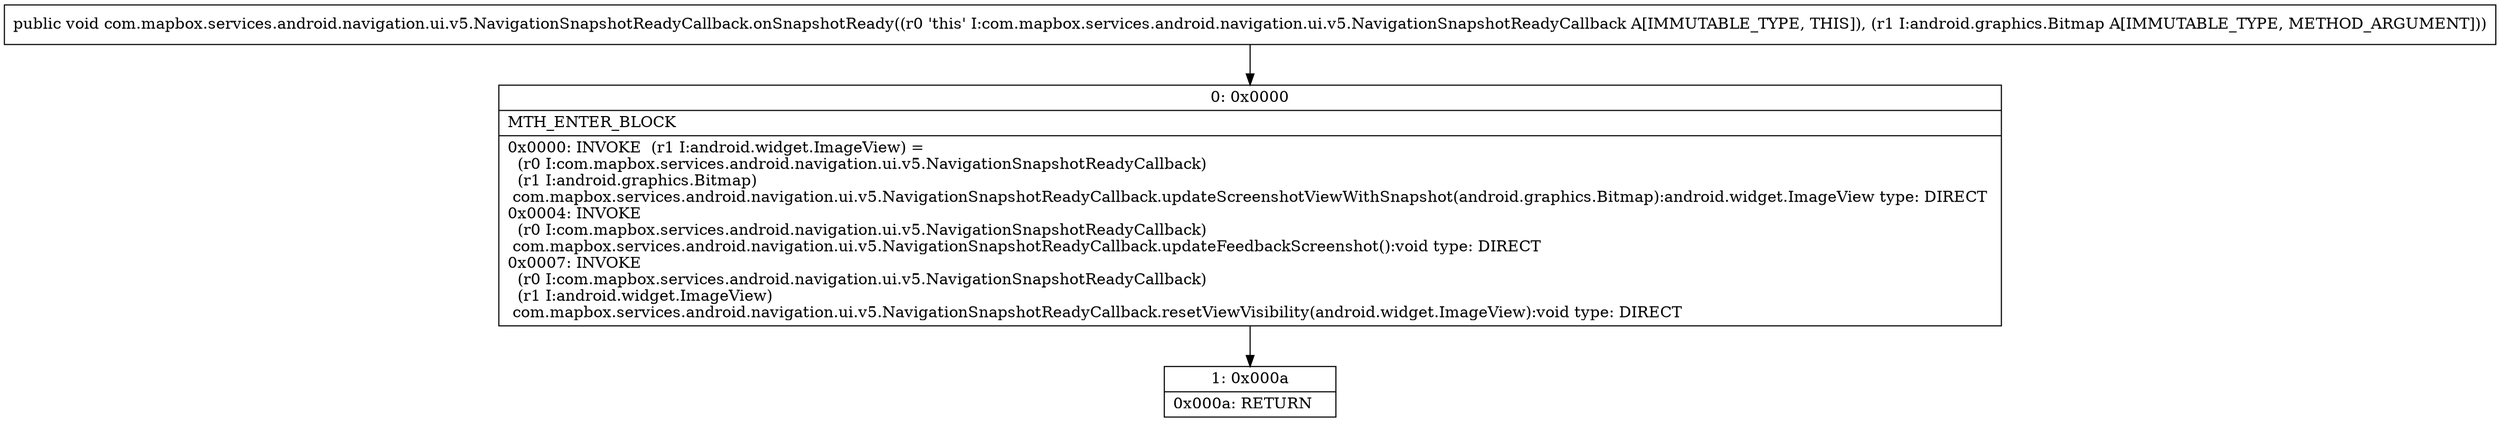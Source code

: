 digraph "CFG forcom.mapbox.services.android.navigation.ui.v5.NavigationSnapshotReadyCallback.onSnapshotReady(Landroid\/graphics\/Bitmap;)V" {
Node_0 [shape=record,label="{0\:\ 0x0000|MTH_ENTER_BLOCK\l|0x0000: INVOKE  (r1 I:android.widget.ImageView) = \l  (r0 I:com.mapbox.services.android.navigation.ui.v5.NavigationSnapshotReadyCallback)\l  (r1 I:android.graphics.Bitmap)\l com.mapbox.services.android.navigation.ui.v5.NavigationSnapshotReadyCallback.updateScreenshotViewWithSnapshot(android.graphics.Bitmap):android.widget.ImageView type: DIRECT \l0x0004: INVOKE  \l  (r0 I:com.mapbox.services.android.navigation.ui.v5.NavigationSnapshotReadyCallback)\l com.mapbox.services.android.navigation.ui.v5.NavigationSnapshotReadyCallback.updateFeedbackScreenshot():void type: DIRECT \l0x0007: INVOKE  \l  (r0 I:com.mapbox.services.android.navigation.ui.v5.NavigationSnapshotReadyCallback)\l  (r1 I:android.widget.ImageView)\l com.mapbox.services.android.navigation.ui.v5.NavigationSnapshotReadyCallback.resetViewVisibility(android.widget.ImageView):void type: DIRECT \l}"];
Node_1 [shape=record,label="{1\:\ 0x000a|0x000a: RETURN   \l}"];
MethodNode[shape=record,label="{public void com.mapbox.services.android.navigation.ui.v5.NavigationSnapshotReadyCallback.onSnapshotReady((r0 'this' I:com.mapbox.services.android.navigation.ui.v5.NavigationSnapshotReadyCallback A[IMMUTABLE_TYPE, THIS]), (r1 I:android.graphics.Bitmap A[IMMUTABLE_TYPE, METHOD_ARGUMENT])) }"];
MethodNode -> Node_0;
Node_0 -> Node_1;
}

